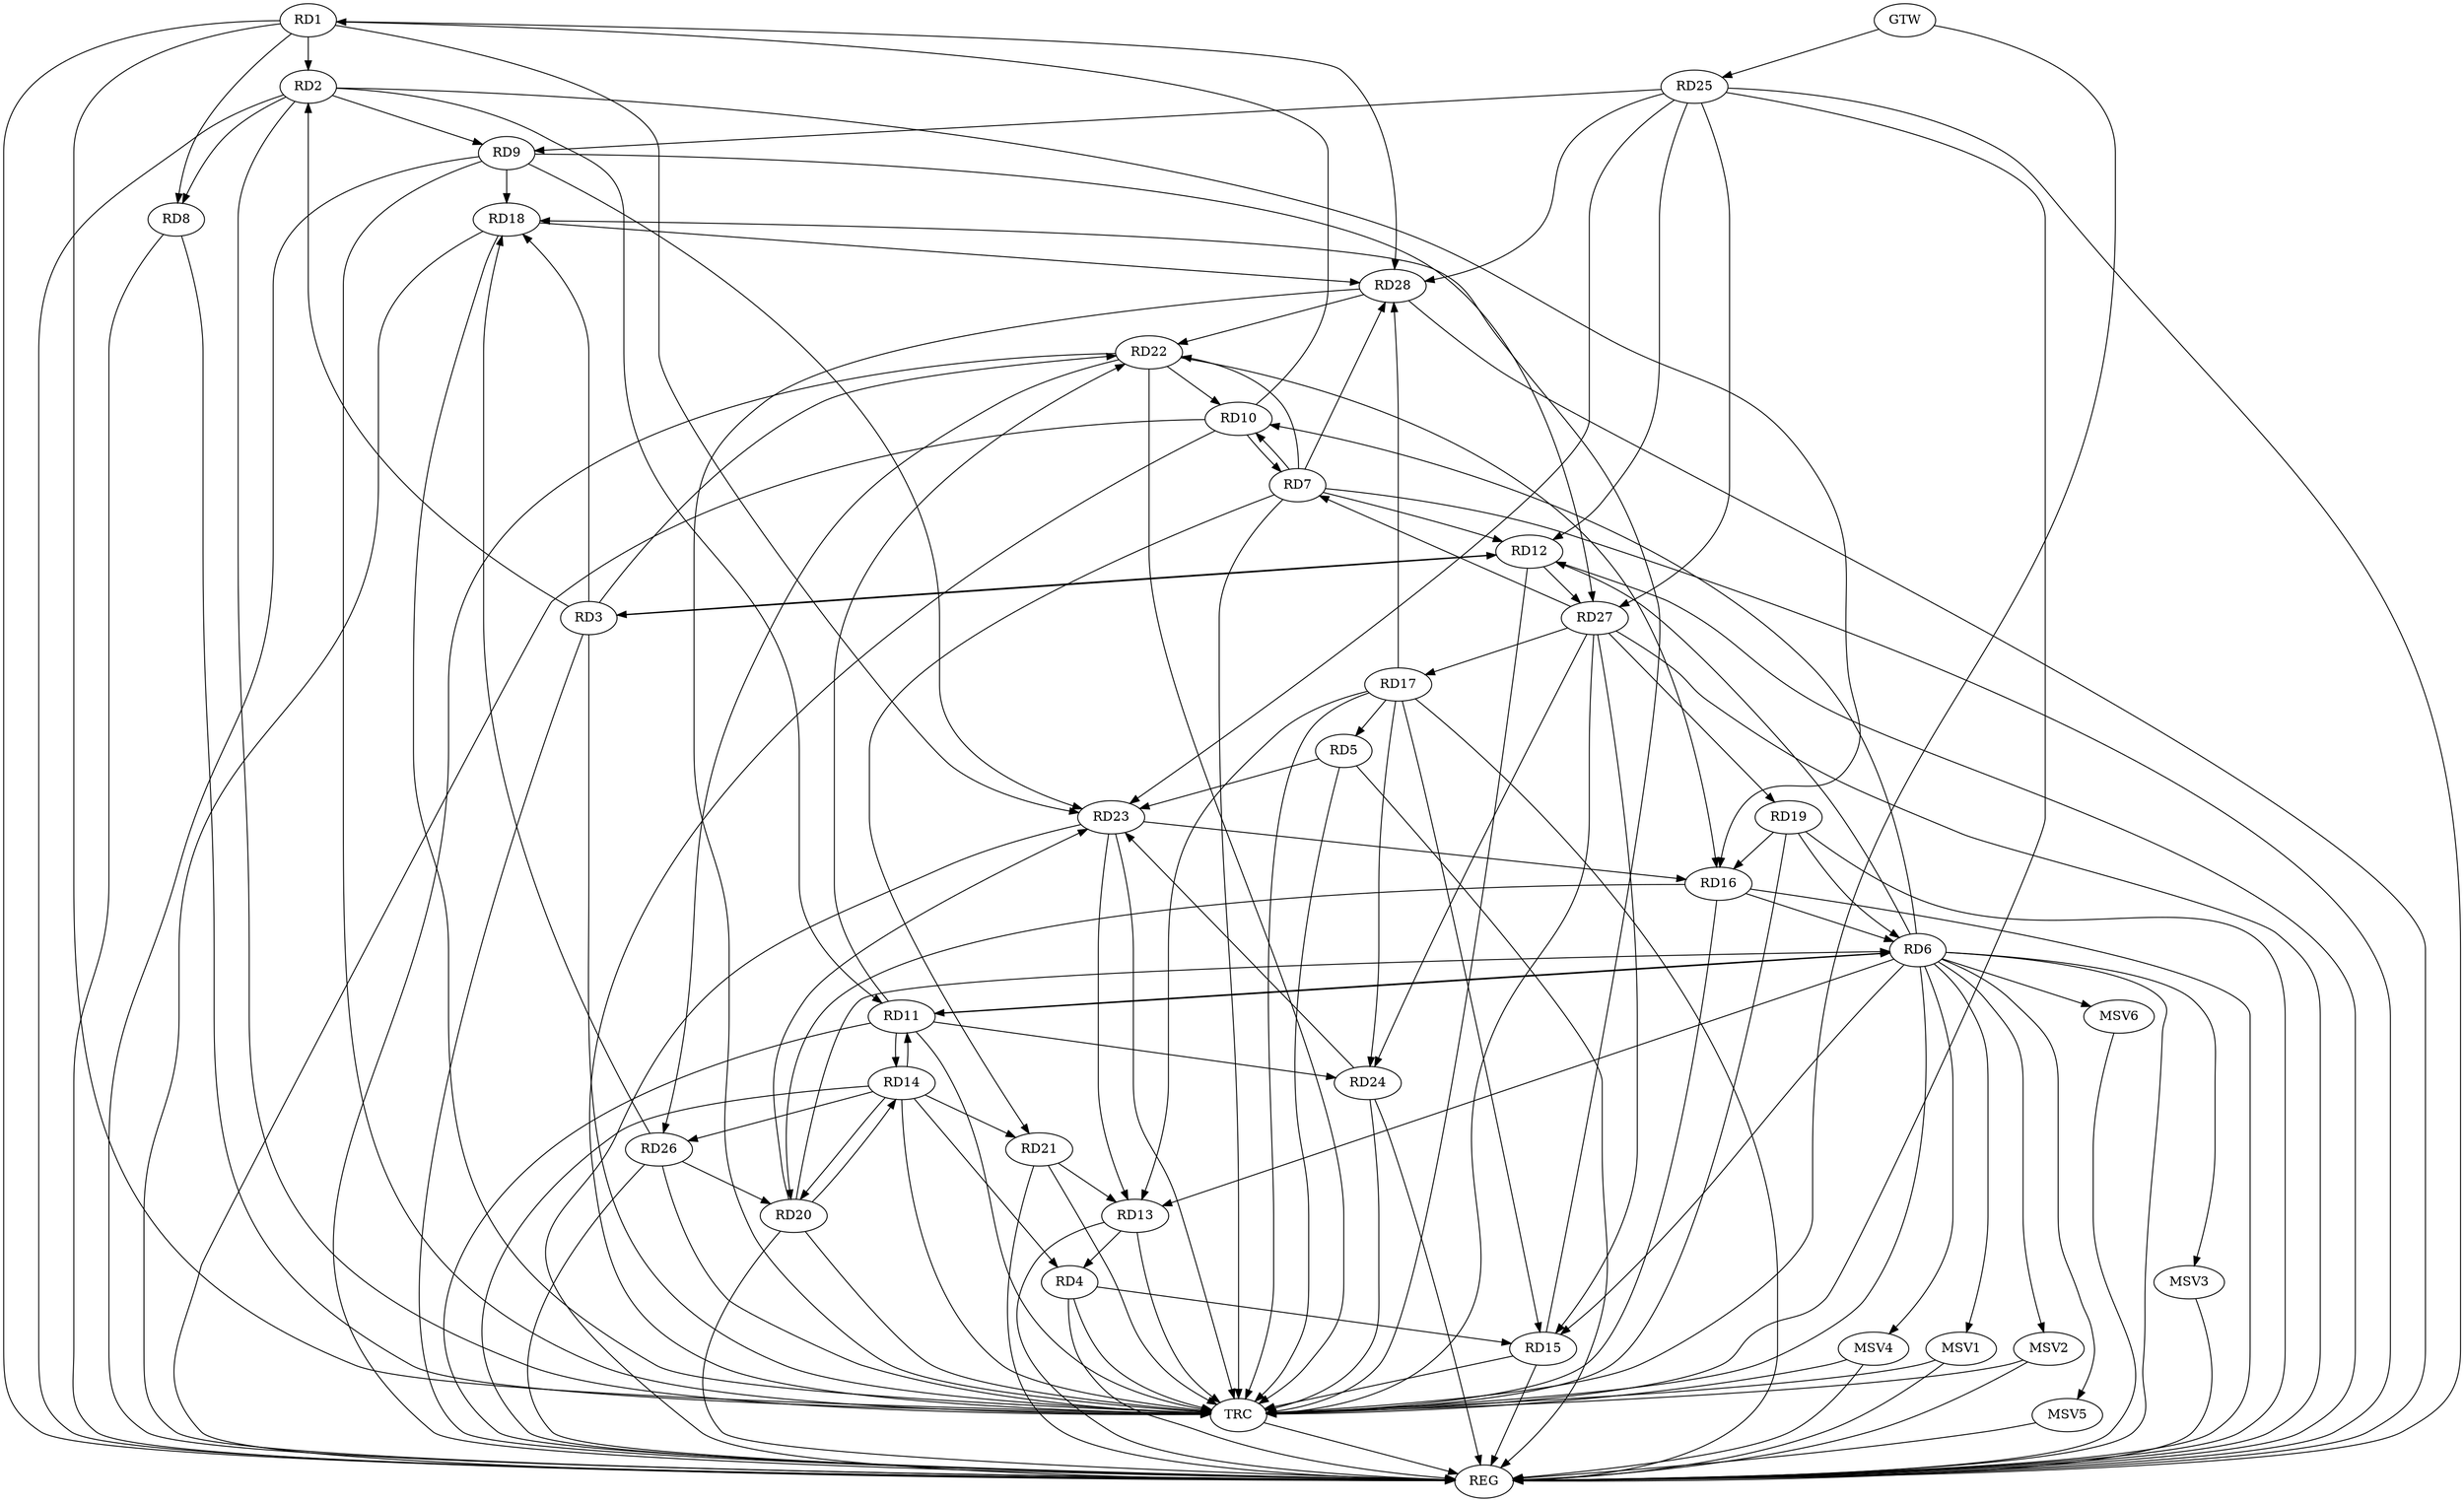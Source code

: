 strict digraph G {
  RD1 [ label="RD1" ];
  RD2 [ label="RD2" ];
  RD3 [ label="RD3" ];
  RD4 [ label="RD4" ];
  RD5 [ label="RD5" ];
  RD6 [ label="RD6" ];
  RD7 [ label="RD7" ];
  RD8 [ label="RD8" ];
  RD9 [ label="RD9" ];
  RD10 [ label="RD10" ];
  RD11 [ label="RD11" ];
  RD12 [ label="RD12" ];
  RD13 [ label="RD13" ];
  RD14 [ label="RD14" ];
  RD15 [ label="RD15" ];
  RD16 [ label="RD16" ];
  RD17 [ label="RD17" ];
  RD18 [ label="RD18" ];
  RD19 [ label="RD19" ];
  RD20 [ label="RD20" ];
  RD21 [ label="RD21" ];
  RD22 [ label="RD22" ];
  RD23 [ label="RD23" ];
  RD24 [ label="RD24" ];
  RD25 [ label="RD25" ];
  RD26 [ label="RD26" ];
  RD27 [ label="RD27" ];
  RD28 [ label="RD28" ];
  GTW [ label="GTW" ];
  REG [ label="REG" ];
  TRC [ label="TRC" ];
  MSV1 [ label="MSV1" ];
  MSV2 [ label="MSV2" ];
  MSV3 [ label="MSV3" ];
  MSV4 [ label="MSV4" ];
  MSV5 [ label="MSV5" ];
  MSV6 [ label="MSV6" ];
  RD1 -> RD2;
  RD1 -> RD8;
  RD10 -> RD1;
  RD1 -> RD23;
  RD1 -> RD28;
  RD3 -> RD2;
  RD2 -> RD8;
  RD2 -> RD9;
  RD2 -> RD11;
  RD2 -> RD16;
  RD3 -> RD12;
  RD12 -> RD3;
  RD3 -> RD18;
  RD3 -> RD22;
  RD13 -> RD4;
  RD14 -> RD4;
  RD4 -> RD15;
  RD17 -> RD5;
  RD5 -> RD23;
  RD6 -> RD10;
  RD6 -> RD11;
  RD11 -> RD6;
  RD6 -> RD12;
  RD6 -> RD13;
  RD6 -> RD15;
  RD16 -> RD6;
  RD19 -> RD6;
  RD20 -> RD6;
  RD7 -> RD10;
  RD10 -> RD7;
  RD7 -> RD12;
  RD7 -> RD21;
  RD7 -> RD22;
  RD27 -> RD7;
  RD7 -> RD28;
  RD9 -> RD18;
  RD9 -> RD23;
  RD25 -> RD9;
  RD9 -> RD27;
  RD22 -> RD10;
  RD11 -> RD14;
  RD14 -> RD11;
  RD11 -> RD22;
  RD11 -> RD24;
  RD25 -> RD12;
  RD12 -> RD27;
  RD17 -> RD13;
  RD21 -> RD13;
  RD23 -> RD13;
  RD14 -> RD20;
  RD20 -> RD14;
  RD14 -> RD21;
  RD14 -> RD26;
  RD17 -> RD15;
  RD15 -> RD18;
  RD27 -> RD15;
  RD19 -> RD16;
  RD16 -> RD20;
  RD22 -> RD16;
  RD23 -> RD16;
  RD17 -> RD24;
  RD27 -> RD17;
  RD17 -> RD28;
  RD26 -> RD18;
  RD18 -> RD28;
  RD27 -> RD19;
  RD20 -> RD23;
  RD26 -> RD20;
  RD22 -> RD26;
  RD28 -> RD22;
  RD24 -> RD23;
  RD25 -> RD23;
  RD27 -> RD24;
  RD25 -> RD27;
  RD25 -> RD28;
  GTW -> RD25;
  RD1 -> REG;
  RD2 -> REG;
  RD3 -> REG;
  RD4 -> REG;
  RD5 -> REG;
  RD6 -> REG;
  RD7 -> REG;
  RD8 -> REG;
  RD9 -> REG;
  RD10 -> REG;
  RD11 -> REG;
  RD12 -> REG;
  RD13 -> REG;
  RD14 -> REG;
  RD15 -> REG;
  RD16 -> REG;
  RD17 -> REG;
  RD18 -> REG;
  RD19 -> REG;
  RD20 -> REG;
  RD21 -> REG;
  RD22 -> REG;
  RD23 -> REG;
  RD24 -> REG;
  RD25 -> REG;
  RD26 -> REG;
  RD27 -> REG;
  RD28 -> REG;
  RD1 -> TRC;
  RD2 -> TRC;
  RD3 -> TRC;
  RD4 -> TRC;
  RD5 -> TRC;
  RD6 -> TRC;
  RD7 -> TRC;
  RD8 -> TRC;
  RD9 -> TRC;
  RD10 -> TRC;
  RD11 -> TRC;
  RD12 -> TRC;
  RD13 -> TRC;
  RD14 -> TRC;
  RD15 -> TRC;
  RD16 -> TRC;
  RD17 -> TRC;
  RD18 -> TRC;
  RD19 -> TRC;
  RD20 -> TRC;
  RD21 -> TRC;
  RD22 -> TRC;
  RD23 -> TRC;
  RD24 -> TRC;
  RD25 -> TRC;
  RD26 -> TRC;
  RD27 -> TRC;
  RD28 -> TRC;
  GTW -> TRC;
  TRC -> REG;
  RD6 -> MSV1;
  MSV1 -> REG;
  MSV1 -> TRC;
  RD6 -> MSV2;
  MSV2 -> REG;
  MSV2 -> TRC;
  RD6 -> MSV3;
  MSV3 -> REG;
  RD6 -> MSV4;
  MSV4 -> REG;
  MSV4 -> TRC;
  RD6 -> MSV5;
  RD6 -> MSV6;
  MSV5 -> REG;
  MSV6 -> REG;
}
